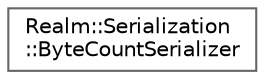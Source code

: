 digraph "Graphical Class Hierarchy"
{
 // LATEX_PDF_SIZE
  bgcolor="transparent";
  edge [fontname=Helvetica,fontsize=10,labelfontname=Helvetica,labelfontsize=10];
  node [fontname=Helvetica,fontsize=10,shape=box,height=0.2,width=0.4];
  rankdir="LR";
  Node0 [id="Node000000",label="Realm::Serialization\l::ByteCountSerializer",height=0.2,width=0.4,color="grey40", fillcolor="white", style="filled",URL="$classRealm_1_1Serialization_1_1ByteCountSerializer.html",tooltip=" "];
}
